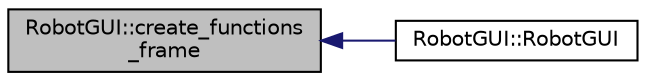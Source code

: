 digraph "RobotGUI::create_functions_frame"
{
 // INTERACTIVE_SVG=YES
  edge [fontname="Helvetica",fontsize="10",labelfontname="Helvetica",labelfontsize="10"];
  node [fontname="Helvetica",fontsize="10",shape=record];
  rankdir="LR";
  Node26 [label="RobotGUI::create_functions\l_frame",height=0.2,width=0.4,color="black", fillcolor="grey75", style="filled", fontcolor="black"];
  Node26 -> Node27 [dir="back",color="midnightblue",fontsize="10",style="solid",fontname="Helvetica"];
  Node27 [label="RobotGUI::RobotGUI",height=0.2,width=0.4,color="black", fillcolor="white", style="filled",URL="$class_robot_g_u_i.html#a6e5874c7d6304555c48b08bd9c381253"];
}
